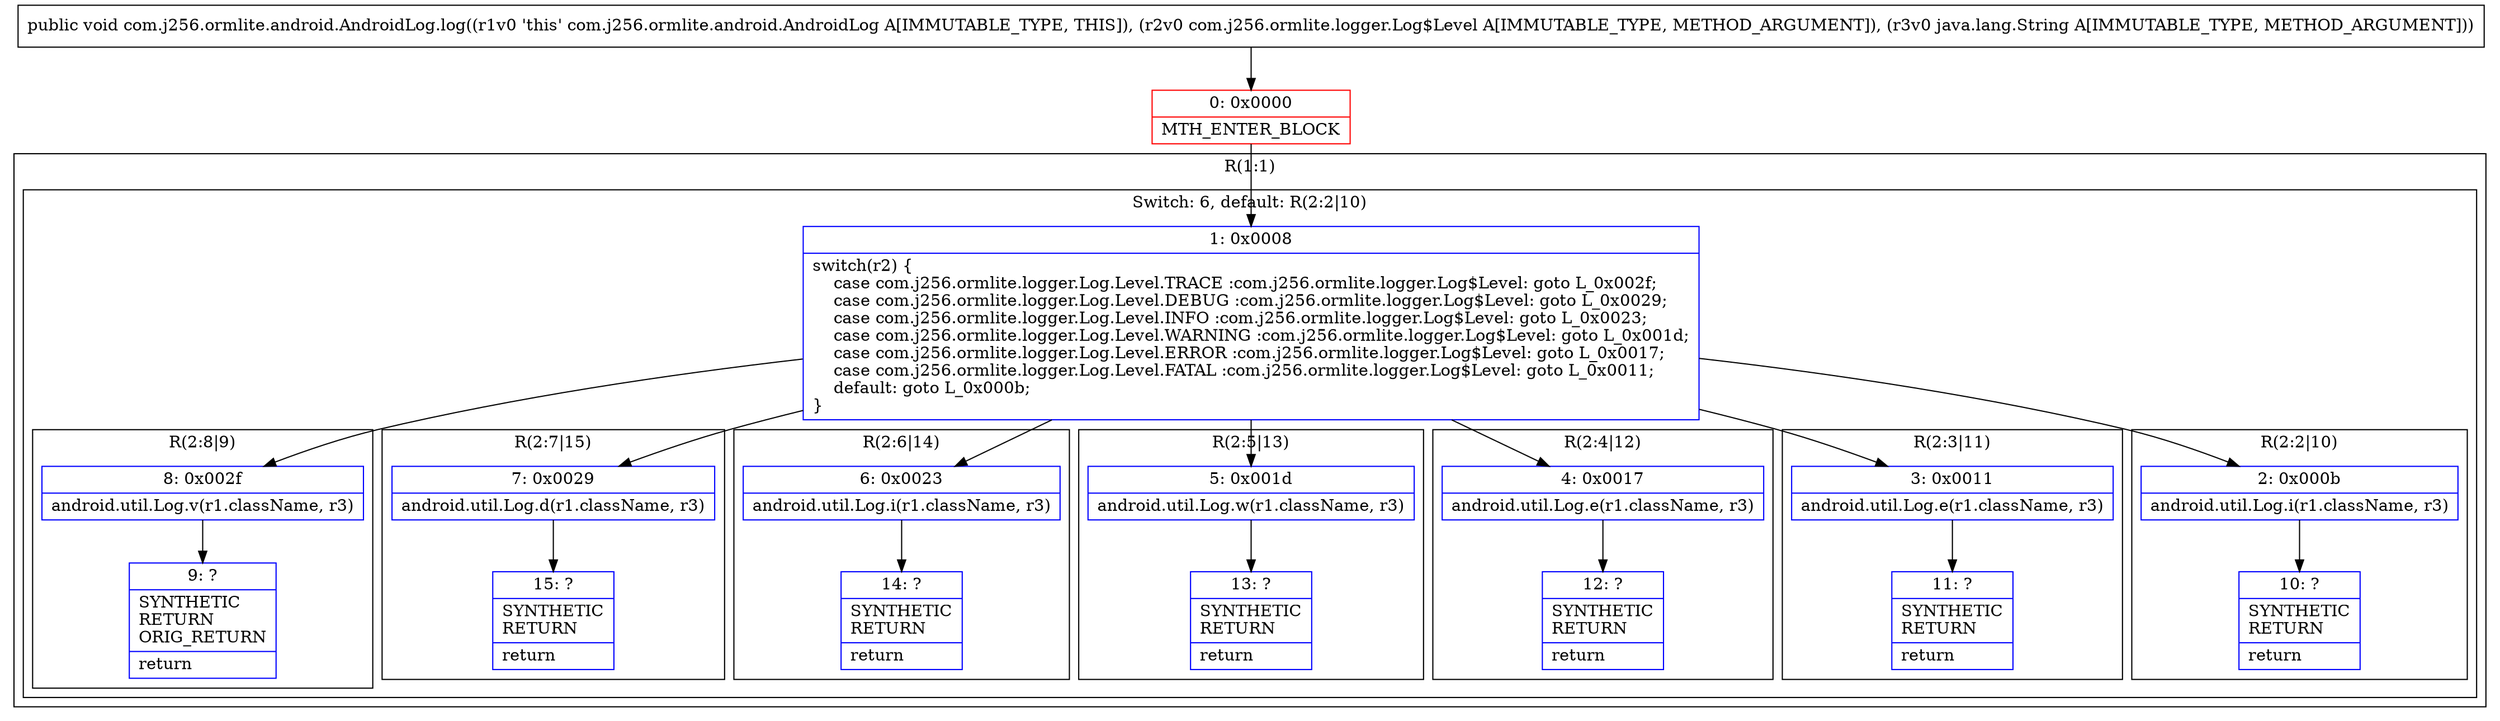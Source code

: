 digraph "CFG forcom.j256.ormlite.android.AndroidLog.log(Lcom\/j256\/ormlite\/logger\/Log$Level;Ljava\/lang\/String;)V" {
subgraph cluster_Region_1982861240 {
label = "R(1:1)";
node [shape=record,color=blue];
subgraph cluster_SwitchRegion_1197878029 {
label = "Switch: 6, default: R(2:2|10)";
node [shape=record,color=blue];
Node_1 [shape=record,label="{1\:\ 0x0008|switch(r2) \{\l    case com.j256.ormlite.logger.Log.Level.TRACE :com.j256.ormlite.logger.Log$Level: goto L_0x002f;\l    case com.j256.ormlite.logger.Log.Level.DEBUG :com.j256.ormlite.logger.Log$Level: goto L_0x0029;\l    case com.j256.ormlite.logger.Log.Level.INFO :com.j256.ormlite.logger.Log$Level: goto L_0x0023;\l    case com.j256.ormlite.logger.Log.Level.WARNING :com.j256.ormlite.logger.Log$Level: goto L_0x001d;\l    case com.j256.ormlite.logger.Log.Level.ERROR :com.j256.ormlite.logger.Log$Level: goto L_0x0017;\l    case com.j256.ormlite.logger.Log.Level.FATAL :com.j256.ormlite.logger.Log$Level: goto L_0x0011;\l    default: goto L_0x000b;\l\}\l}"];
subgraph cluster_Region_2119662092 {
label = "R(2:8|9)";
node [shape=record,color=blue];
Node_8 [shape=record,label="{8\:\ 0x002f|android.util.Log.v(r1.className, r3)\l}"];
Node_9 [shape=record,label="{9\:\ ?|SYNTHETIC\lRETURN\lORIG_RETURN\l|return\l}"];
}
subgraph cluster_Region_806678453 {
label = "R(2:7|15)";
node [shape=record,color=blue];
Node_7 [shape=record,label="{7\:\ 0x0029|android.util.Log.d(r1.className, r3)\l}"];
Node_15 [shape=record,label="{15\:\ ?|SYNTHETIC\lRETURN\l|return\l}"];
}
subgraph cluster_Region_1177512896 {
label = "R(2:6|14)";
node [shape=record,color=blue];
Node_6 [shape=record,label="{6\:\ 0x0023|android.util.Log.i(r1.className, r3)\l}"];
Node_14 [shape=record,label="{14\:\ ?|SYNTHETIC\lRETURN\l|return\l}"];
}
subgraph cluster_Region_812064331 {
label = "R(2:5|13)";
node [shape=record,color=blue];
Node_5 [shape=record,label="{5\:\ 0x001d|android.util.Log.w(r1.className, r3)\l}"];
Node_13 [shape=record,label="{13\:\ ?|SYNTHETIC\lRETURN\l|return\l}"];
}
subgraph cluster_Region_1973781841 {
label = "R(2:4|12)";
node [shape=record,color=blue];
Node_4 [shape=record,label="{4\:\ 0x0017|android.util.Log.e(r1.className, r3)\l}"];
Node_12 [shape=record,label="{12\:\ ?|SYNTHETIC\lRETURN\l|return\l}"];
}
subgraph cluster_Region_1650173207 {
label = "R(2:3|11)";
node [shape=record,color=blue];
Node_3 [shape=record,label="{3\:\ 0x0011|android.util.Log.e(r1.className, r3)\l}"];
Node_11 [shape=record,label="{11\:\ ?|SYNTHETIC\lRETURN\l|return\l}"];
}
subgraph cluster_Region_1595384823 {
label = "R(2:2|10)";
node [shape=record,color=blue];
Node_2 [shape=record,label="{2\:\ 0x000b|android.util.Log.i(r1.className, r3)\l}"];
Node_10 [shape=record,label="{10\:\ ?|SYNTHETIC\lRETURN\l|return\l}"];
}
}
}
Node_0 [shape=record,color=red,label="{0\:\ 0x0000|MTH_ENTER_BLOCK\l}"];
MethodNode[shape=record,label="{public void com.j256.ormlite.android.AndroidLog.log((r1v0 'this' com.j256.ormlite.android.AndroidLog A[IMMUTABLE_TYPE, THIS]), (r2v0 com.j256.ormlite.logger.Log$Level A[IMMUTABLE_TYPE, METHOD_ARGUMENT]), (r3v0 java.lang.String A[IMMUTABLE_TYPE, METHOD_ARGUMENT])) }"];
MethodNode -> Node_0;
Node_1 -> Node_2;
Node_1 -> Node_3;
Node_1 -> Node_4;
Node_1 -> Node_5;
Node_1 -> Node_6;
Node_1 -> Node_7;
Node_1 -> Node_8;
Node_8 -> Node_9;
Node_7 -> Node_15;
Node_6 -> Node_14;
Node_5 -> Node_13;
Node_4 -> Node_12;
Node_3 -> Node_11;
Node_2 -> Node_10;
Node_0 -> Node_1;
}

